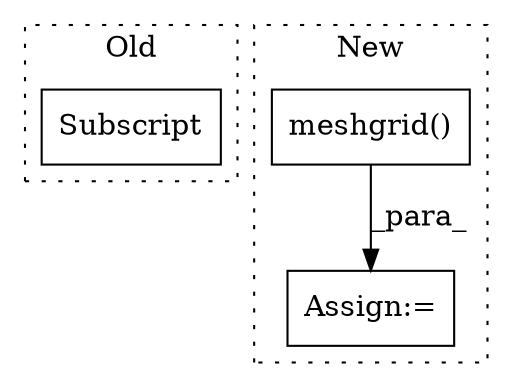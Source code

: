 digraph G {
subgraph cluster0 {
1 [label="Subscript" a="63" s="4843,0" l="13,0" shape="box"];
label = "Old";
style="dotted";
}
subgraph cluster1 {
2 [label="meshgrid()" a="75" s="5269,5285" l="15,9" shape="box"];
3 [label="Assign:=" a="68" s="5447" l="3" shape="box"];
label = "New";
style="dotted";
}
2 -> 3 [label="_para_"];
}